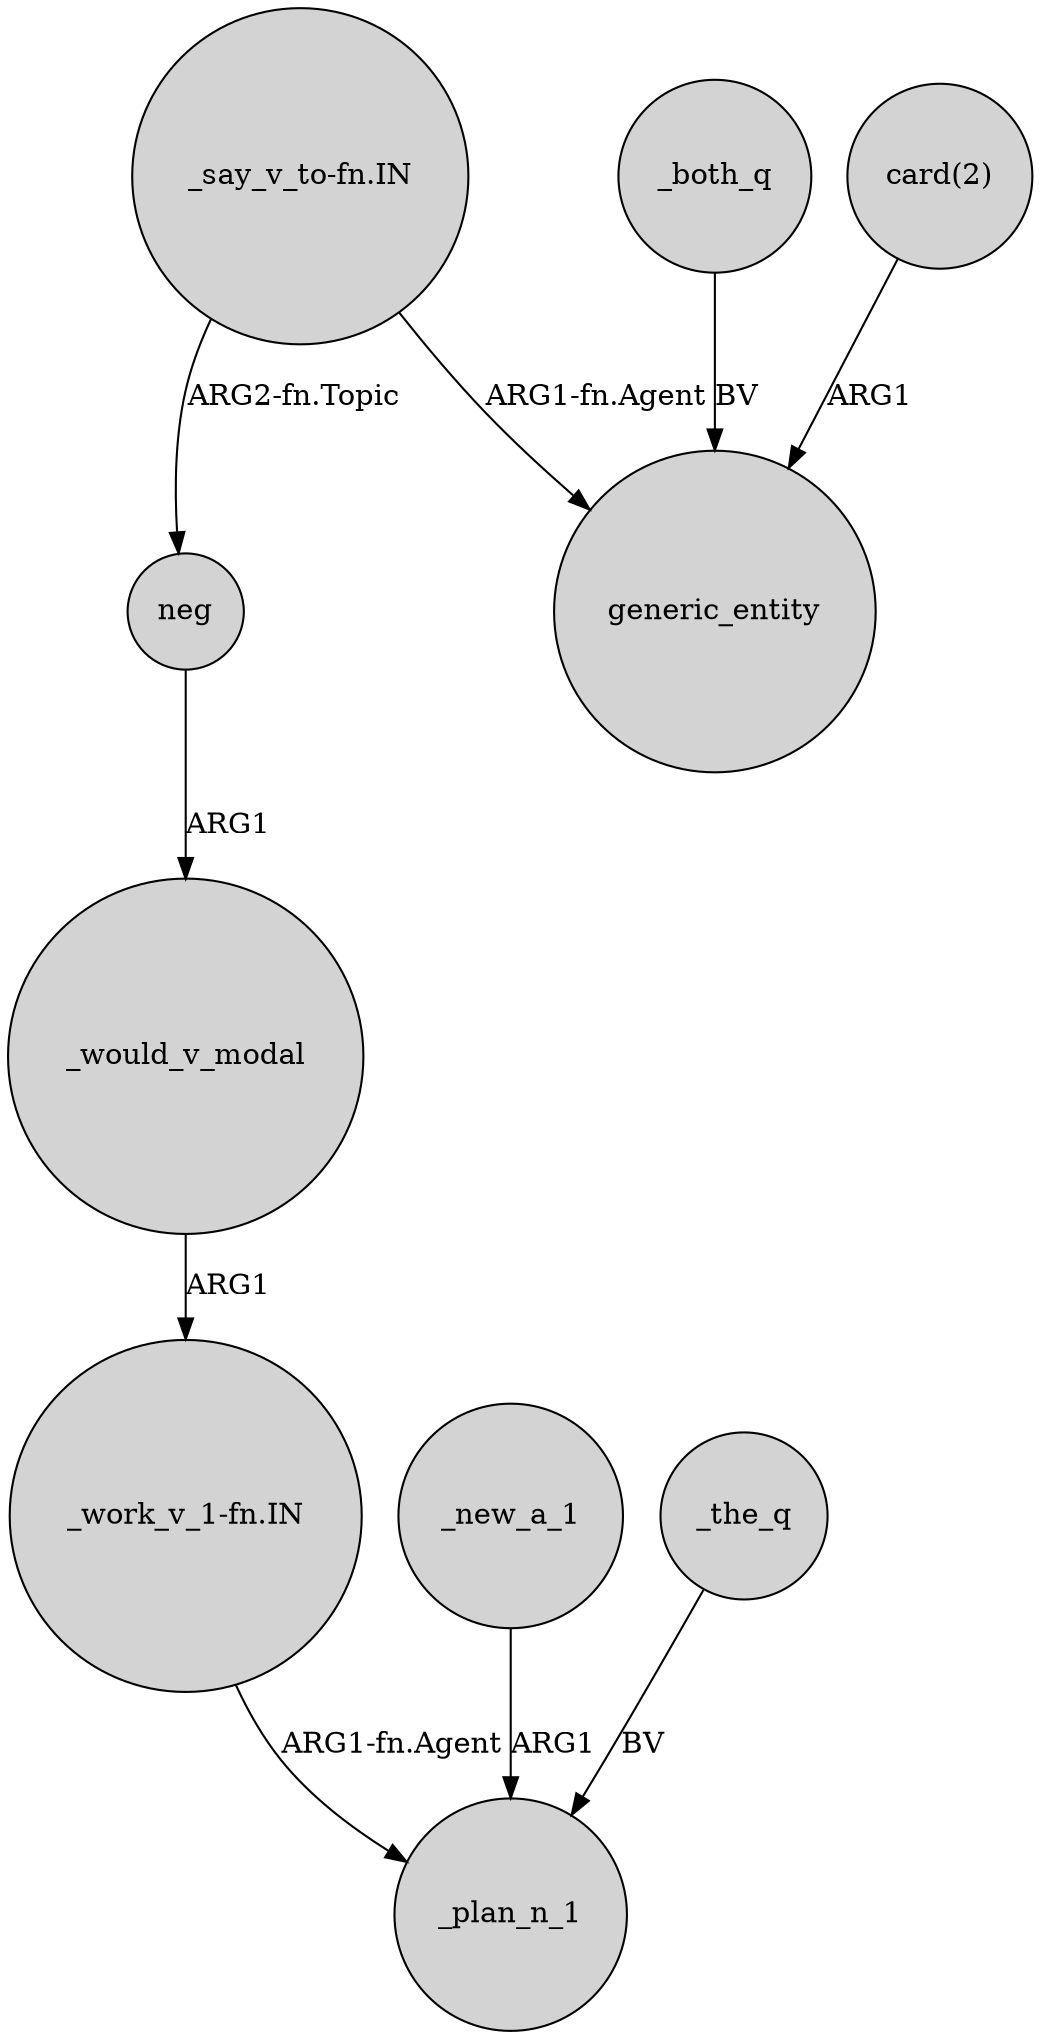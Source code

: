 digraph {
	node [shape=circle style=filled]
	"_say_v_to-fn.IN" -> neg [label="ARG2-fn.Topic"]
	neg -> _would_v_modal [label=ARG1]
	"_work_v_1-fn.IN" -> _plan_n_1 [label="ARG1-fn.Agent"]
	_would_v_modal -> "_work_v_1-fn.IN" [label=ARG1]
	"_say_v_to-fn.IN" -> generic_entity [label="ARG1-fn.Agent"]
	_both_q -> generic_entity [label=BV]
	_new_a_1 -> _plan_n_1 [label=ARG1]
	"card(2)" -> generic_entity [label=ARG1]
	_the_q -> _plan_n_1 [label=BV]
}
